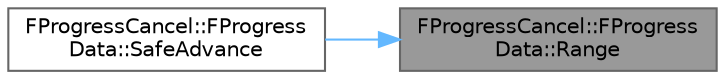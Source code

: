 digraph "FProgressCancel::FProgressData::Range"
{
 // INTERACTIVE_SVG=YES
 // LATEX_PDF_SIZE
  bgcolor="transparent";
  edge [fontname=Helvetica,fontsize=10,labelfontname=Helvetica,labelfontsize=10];
  node [fontname=Helvetica,fontsize=10,shape=box,height=0.2,width=0.4];
  rankdir="RL";
  Node1 [id="Node000001",label="FProgressCancel::FProgress\lData::Range",height=0.2,width=0.4,color="gray40", fillcolor="grey60", style="filled", fontcolor="black",tooltip=" "];
  Node1 -> Node2 [id="edge1_Node000001_Node000002",dir="back",color="steelblue1",style="solid",tooltip=" "];
  Node2 [id="Node000002",label="FProgressCancel::FProgress\lData::SafeAdvance",height=0.2,width=0.4,color="grey40", fillcolor="white", style="filled",URL="$dc/d13/structFProgressCancel_1_1FProgressData.html#aecffd4bf0900712d89a54777998e3229",tooltip=" "];
}
